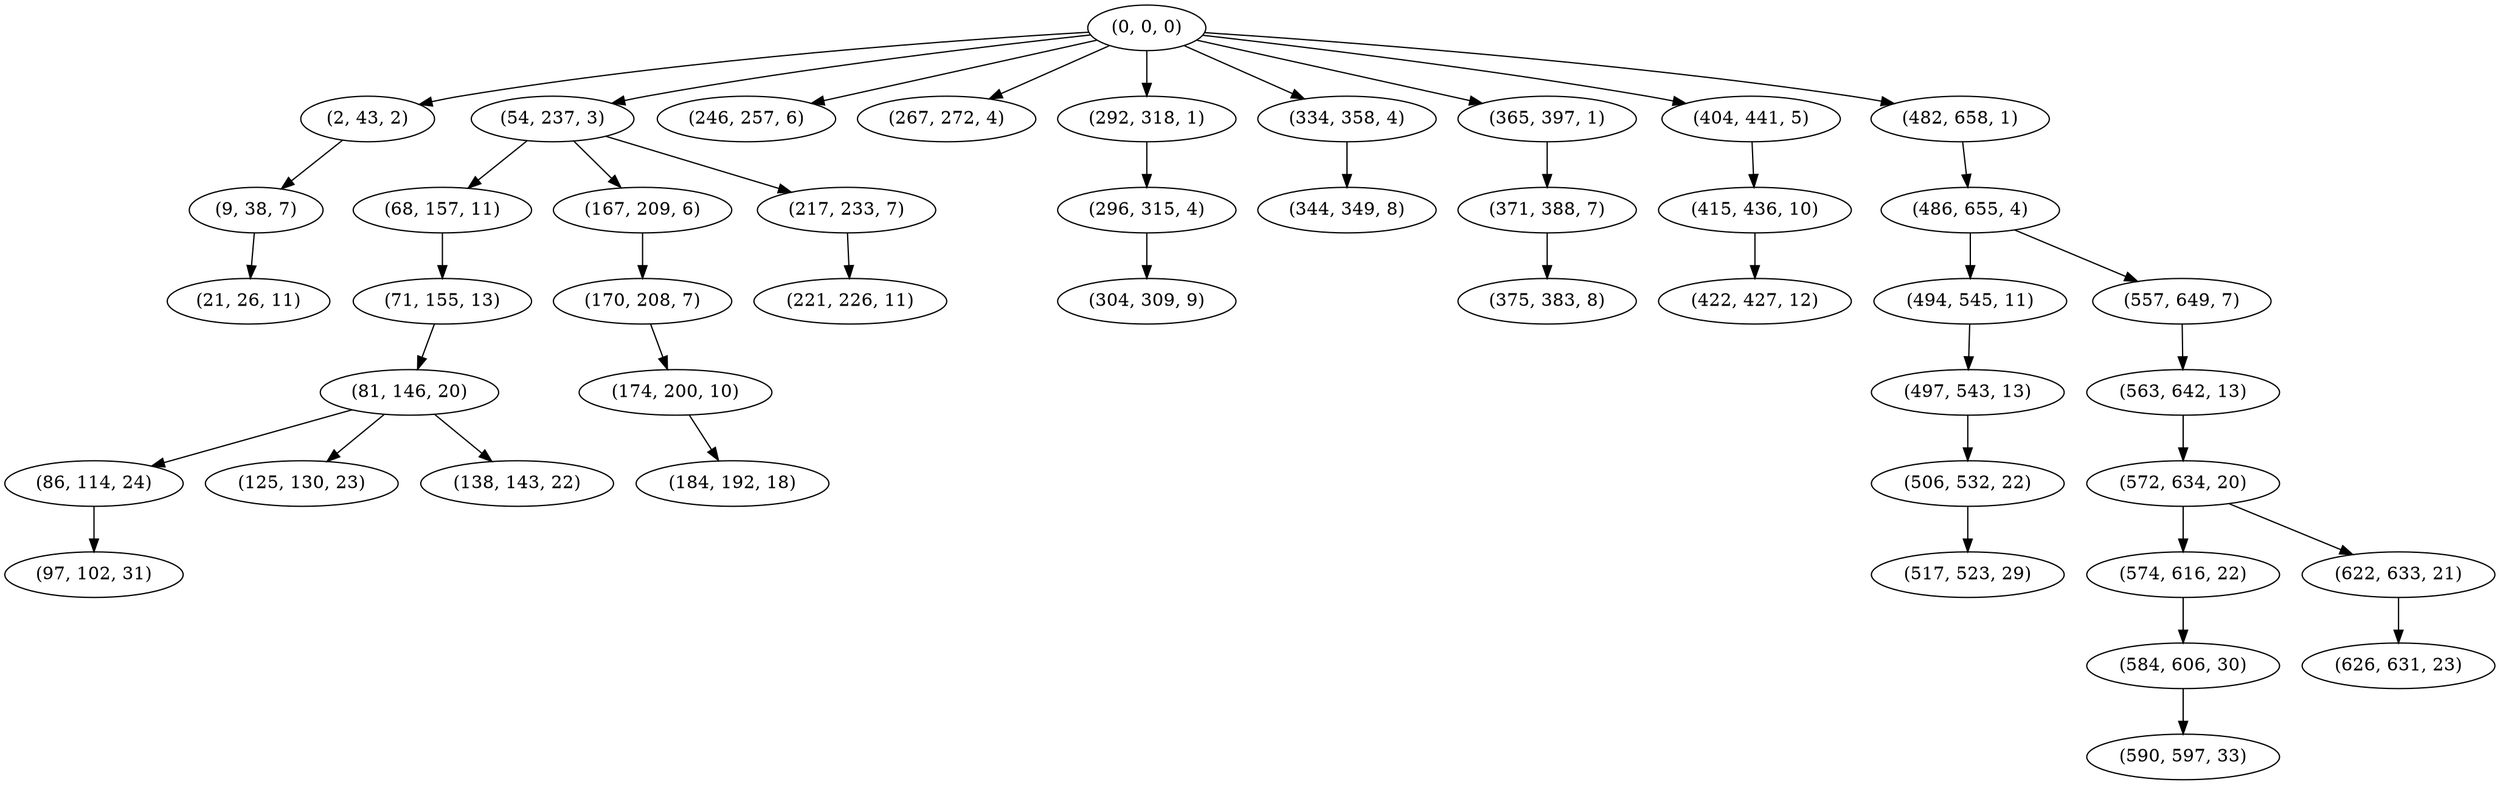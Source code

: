 digraph tree {
    "(0, 0, 0)";
    "(2, 43, 2)";
    "(9, 38, 7)";
    "(21, 26, 11)";
    "(54, 237, 3)";
    "(68, 157, 11)";
    "(71, 155, 13)";
    "(81, 146, 20)";
    "(86, 114, 24)";
    "(97, 102, 31)";
    "(125, 130, 23)";
    "(138, 143, 22)";
    "(167, 209, 6)";
    "(170, 208, 7)";
    "(174, 200, 10)";
    "(184, 192, 18)";
    "(217, 233, 7)";
    "(221, 226, 11)";
    "(246, 257, 6)";
    "(267, 272, 4)";
    "(292, 318, 1)";
    "(296, 315, 4)";
    "(304, 309, 9)";
    "(334, 358, 4)";
    "(344, 349, 8)";
    "(365, 397, 1)";
    "(371, 388, 7)";
    "(375, 383, 8)";
    "(404, 441, 5)";
    "(415, 436, 10)";
    "(422, 427, 12)";
    "(482, 658, 1)";
    "(486, 655, 4)";
    "(494, 545, 11)";
    "(497, 543, 13)";
    "(506, 532, 22)";
    "(517, 523, 29)";
    "(557, 649, 7)";
    "(563, 642, 13)";
    "(572, 634, 20)";
    "(574, 616, 22)";
    "(584, 606, 30)";
    "(590, 597, 33)";
    "(622, 633, 21)";
    "(626, 631, 23)";
    "(0, 0, 0)" -> "(2, 43, 2)";
    "(0, 0, 0)" -> "(54, 237, 3)";
    "(0, 0, 0)" -> "(246, 257, 6)";
    "(0, 0, 0)" -> "(267, 272, 4)";
    "(0, 0, 0)" -> "(292, 318, 1)";
    "(0, 0, 0)" -> "(334, 358, 4)";
    "(0, 0, 0)" -> "(365, 397, 1)";
    "(0, 0, 0)" -> "(404, 441, 5)";
    "(0, 0, 0)" -> "(482, 658, 1)";
    "(2, 43, 2)" -> "(9, 38, 7)";
    "(9, 38, 7)" -> "(21, 26, 11)";
    "(54, 237, 3)" -> "(68, 157, 11)";
    "(54, 237, 3)" -> "(167, 209, 6)";
    "(54, 237, 3)" -> "(217, 233, 7)";
    "(68, 157, 11)" -> "(71, 155, 13)";
    "(71, 155, 13)" -> "(81, 146, 20)";
    "(81, 146, 20)" -> "(86, 114, 24)";
    "(81, 146, 20)" -> "(125, 130, 23)";
    "(81, 146, 20)" -> "(138, 143, 22)";
    "(86, 114, 24)" -> "(97, 102, 31)";
    "(167, 209, 6)" -> "(170, 208, 7)";
    "(170, 208, 7)" -> "(174, 200, 10)";
    "(174, 200, 10)" -> "(184, 192, 18)";
    "(217, 233, 7)" -> "(221, 226, 11)";
    "(292, 318, 1)" -> "(296, 315, 4)";
    "(296, 315, 4)" -> "(304, 309, 9)";
    "(334, 358, 4)" -> "(344, 349, 8)";
    "(365, 397, 1)" -> "(371, 388, 7)";
    "(371, 388, 7)" -> "(375, 383, 8)";
    "(404, 441, 5)" -> "(415, 436, 10)";
    "(415, 436, 10)" -> "(422, 427, 12)";
    "(482, 658, 1)" -> "(486, 655, 4)";
    "(486, 655, 4)" -> "(494, 545, 11)";
    "(486, 655, 4)" -> "(557, 649, 7)";
    "(494, 545, 11)" -> "(497, 543, 13)";
    "(497, 543, 13)" -> "(506, 532, 22)";
    "(506, 532, 22)" -> "(517, 523, 29)";
    "(557, 649, 7)" -> "(563, 642, 13)";
    "(563, 642, 13)" -> "(572, 634, 20)";
    "(572, 634, 20)" -> "(574, 616, 22)";
    "(572, 634, 20)" -> "(622, 633, 21)";
    "(574, 616, 22)" -> "(584, 606, 30)";
    "(584, 606, 30)" -> "(590, 597, 33)";
    "(622, 633, 21)" -> "(626, 631, 23)";
}
